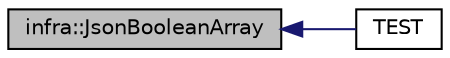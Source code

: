 digraph "infra::JsonBooleanArray"
{
 // INTERACTIVE_SVG=YES
  edge [fontname="Helvetica",fontsize="10",labelfontname="Helvetica",labelfontsize="10"];
  node [fontname="Helvetica",fontsize="10",shape=record];
  rankdir="LR";
  Node199 [label="infra::JsonBooleanArray",height=0.2,width=0.4,color="black", fillcolor="grey75", style="filled", fontcolor="black"];
  Node199 -> Node200 [dir="back",color="midnightblue",fontsize="10",style="solid",fontname="Helvetica"];
  Node200 [label="TEST",height=0.2,width=0.4,color="black", fillcolor="white", style="filled",URL="$d6/def/_test_json_8cpp.html#aecc6d736a6f7dc24ce927ae65301f888"];
}
